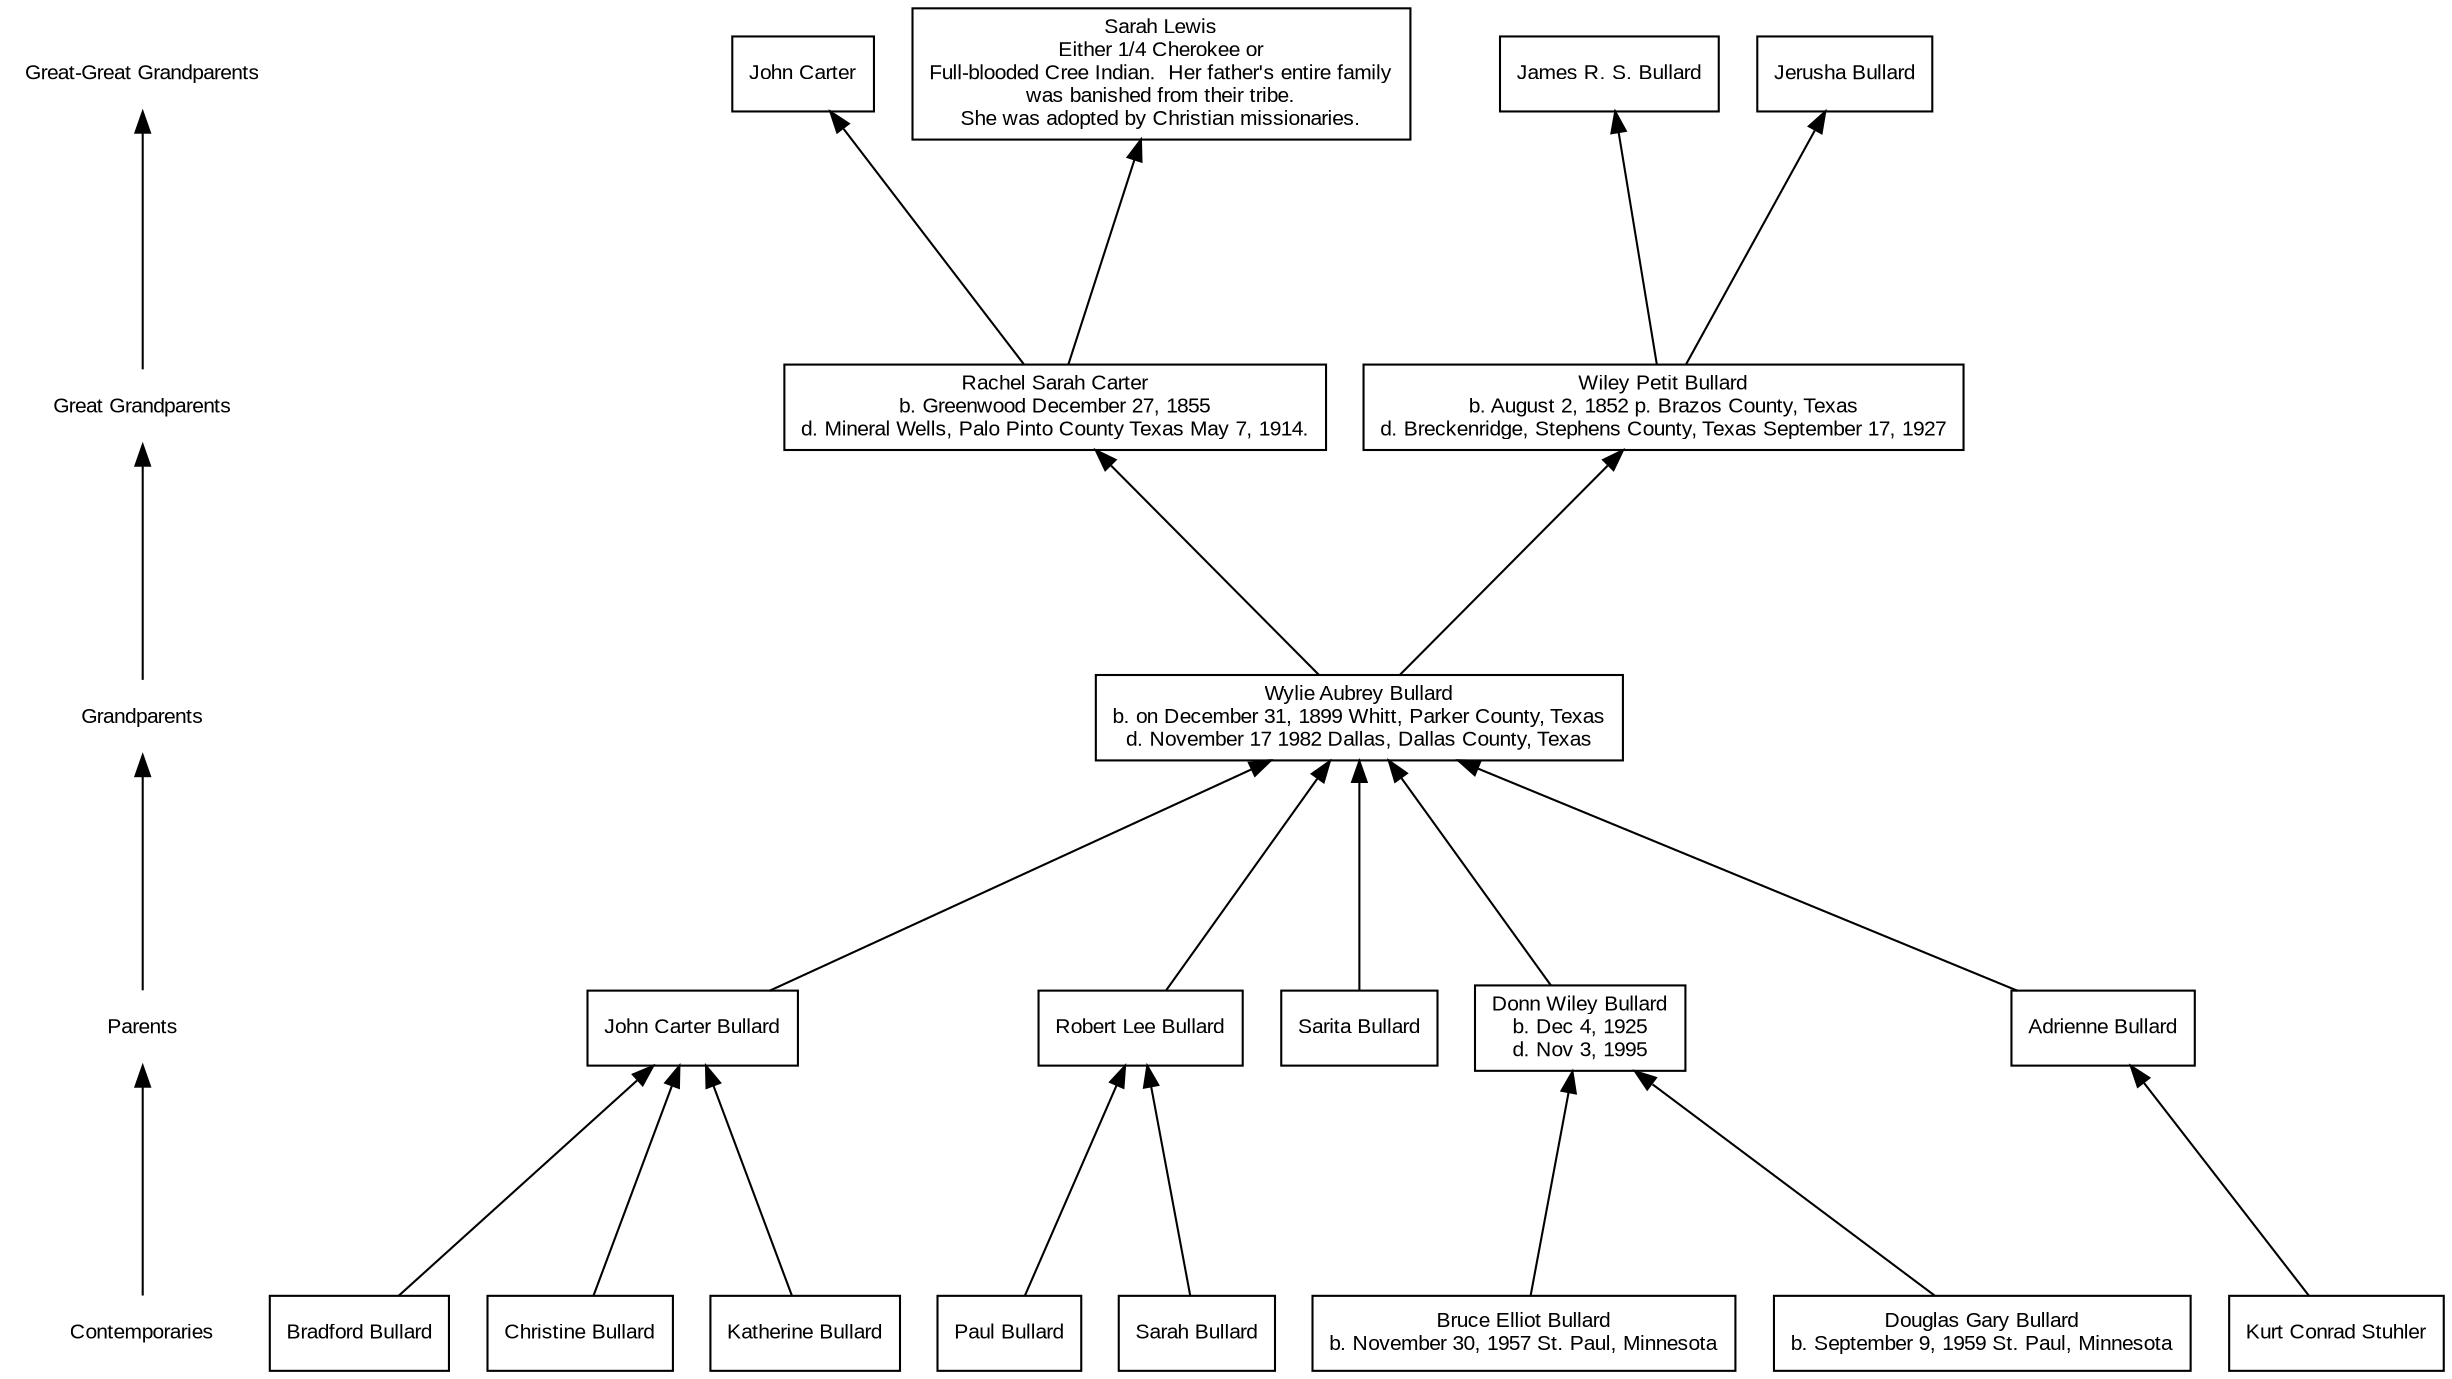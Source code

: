 //Header
digraph G {
node [shape=box,fontname="Arial",fontsize="10"];
edge [fontname="Arial",fontsize="8"];
ranksep=1.5;
rankdir=BT;
concentrate=true;

//Ranking Enumeration
node [shape=plaintext,fontname="Arial",fontsize="10"];
{ "Contemporaries" -> "Parents" -> "Grandparents" -> "Great Grandparents" -> "Great-Great Grandparents" }

//Declarations
Adrienne_Stuhler [label="Adrienne Bullard" shape=null color="null"];
Bradford_Bullard [label="Bradford Bullard" shape=null color="null"];
Christine_Bullard [label="Christine Bullard" shape=null color="null"];
James_Bullard [label="James R. S. Bullard" shape=null color="null"];
Jerusha_Bullard [label="Jerusha Bullard" shape=null color="null"];
John_Carter [label="John Carter" shape=null color="null"];
John_Carter_Bullard [label="John Carter Bullard" shape=null color="null"];
Katherine_Bullard [label="Katherine Bullard" shape=null color="null"];
Kurt_Stuhler [label="Kurt Conrad Stuhler" shape=null color="null"];
Paul_Bullard [label="Paul Bullard" shape=null color="null"];
Rachel_Sarah_Carter [label="Rachel Sarah Carter\nb. Greenwood December 27, 1855\nd. Mineral Wells, Palo Pinto County Texas May 7, 1914." shape=null color="null"];
Robert_Lee_Bullard [label="Robert Lee Bullard" shape=null color="null"];
Sarah_Bullard [label="Sarah Bullard" shape=null color="null"];
Sarah_Lewis [label="Sarah Lewis\nEither 1/4 Cherokee or\nFull-blooded Cree Indian.  Her father's entire family\nwas banished from their tribe.\nShe was adopted by Christian missionaries." shape=null color="null"];
Sarita_Bullard [label="Sarita Bullard" shape=null color="null"];
Wiley_Petit_Bullard [label="Wiley Petit Bullard\nb. August 2, 1852 p. Brazos County, Texas\nd. Breckenridge, Stephens County, Texas September 17, 1927" shape=null color="null"];
Wylie_Aubrey_Bullard [label="Wylie Aubrey Bullard\nb. on December 31, 1899 Whitt, Parker County, Texas\nd. November 17 1982 Dallas, Dallas County, Texas" shape=null color="null"];
bruce_bullard [label="Bruce Elliot Bullard\nb. November 30, 1957 St. Paul, Minnesota" shape=null color="null"];
donn_bullard [label="Donn Wiley Bullard\nb. Dec 4, 1925\nd. Nov 3, 1995" shape=null color="null"];
douglas_bullard [label="Douglas Gary Bullard\nb. September 9, 1959 St. Paul, Minnesota" shape=null color="null"];


//Ranking groupings
{ rank = same; "Contemporaries"; "Bradford_Bullard"; "Christine_Bullard"; "Katherine_Bullard"; "Kurt_Stuhler"; "Paul_Bullard"; "Sarah_Bullard"; "bruce_bullard"; "douglas_bullard"; }
{ rank = same; "Parents"; "Adrienne_Stuhler"; "John_Carter_Bullard"; "Robert_Lee_Bullard"; "Sarita_Bullard"; "donn_bullard"; }
{ rank = same; "Grandparents"; "Wylie_Aubrey_Bullard"; }
{ rank = same; "Great Grandparents"; "Rachel_Sarah_Carter"; "Wiley_Petit_Bullard"; }
{ rank = same; "Great-Great Grandparents"; "James_Bullard"; "Jerusha_Bullard"; "John_Carter"; "Sarah_Lewis"; }


//Dependencies
Adrienne_Stuhler -> Wylie_Aubrey_Bullard;
Bradford_Bullard -> John_Carter_Bullard;
Christine_Bullard -> John_Carter_Bullard;
John_Carter_Bullard -> Wylie_Aubrey_Bullard;
Katherine_Bullard -> John_Carter_Bullard;
Kurt_Stuhler -> Adrienne_Stuhler;
Paul_Bullard -> Robert_Lee_Bullard;
Rachel_Sarah_Carter -> John_Carter;
Rachel_Sarah_Carter -> Sarah_Lewis;
Robert_Lee_Bullard -> Wylie_Aubrey_Bullard;
Sarah_Bullard -> Robert_Lee_Bullard;
Sarita_Bullard -> Wylie_Aubrey_Bullard;
Wiley_Petit_Bullard -> James_Bullard;
Wiley_Petit_Bullard -> Jerusha_Bullard;
Wylie_Aubrey_Bullard -> Rachel_Sarah_Carter;
Wylie_Aubrey_Bullard -> Wiley_Petit_Bullard;
bruce_bullard -> donn_bullard;
donn_bullard -> Wylie_Aubrey_Bullard;
douglas_bullard -> donn_bullard;


}
